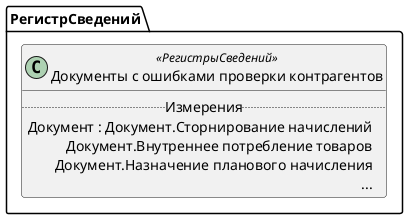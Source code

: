 ﻿@startuml ДокументыСОшибкамиПроверкиКонтрагентов
'!include templates.wsd
'..\include templates.wsd
class РегистрСведений.ДокументыСОшибкамиПроверкиКонтрагентов as "Документы с ошибками проверки контрагентов" <<РегистрыСведений>>
{
..Измерения..
Документ : Документ.Сторнирование начислений\rДокумент.Внутреннее потребление товаров\rДокумент.Назначение планового начисления\r...
}
@enduml
